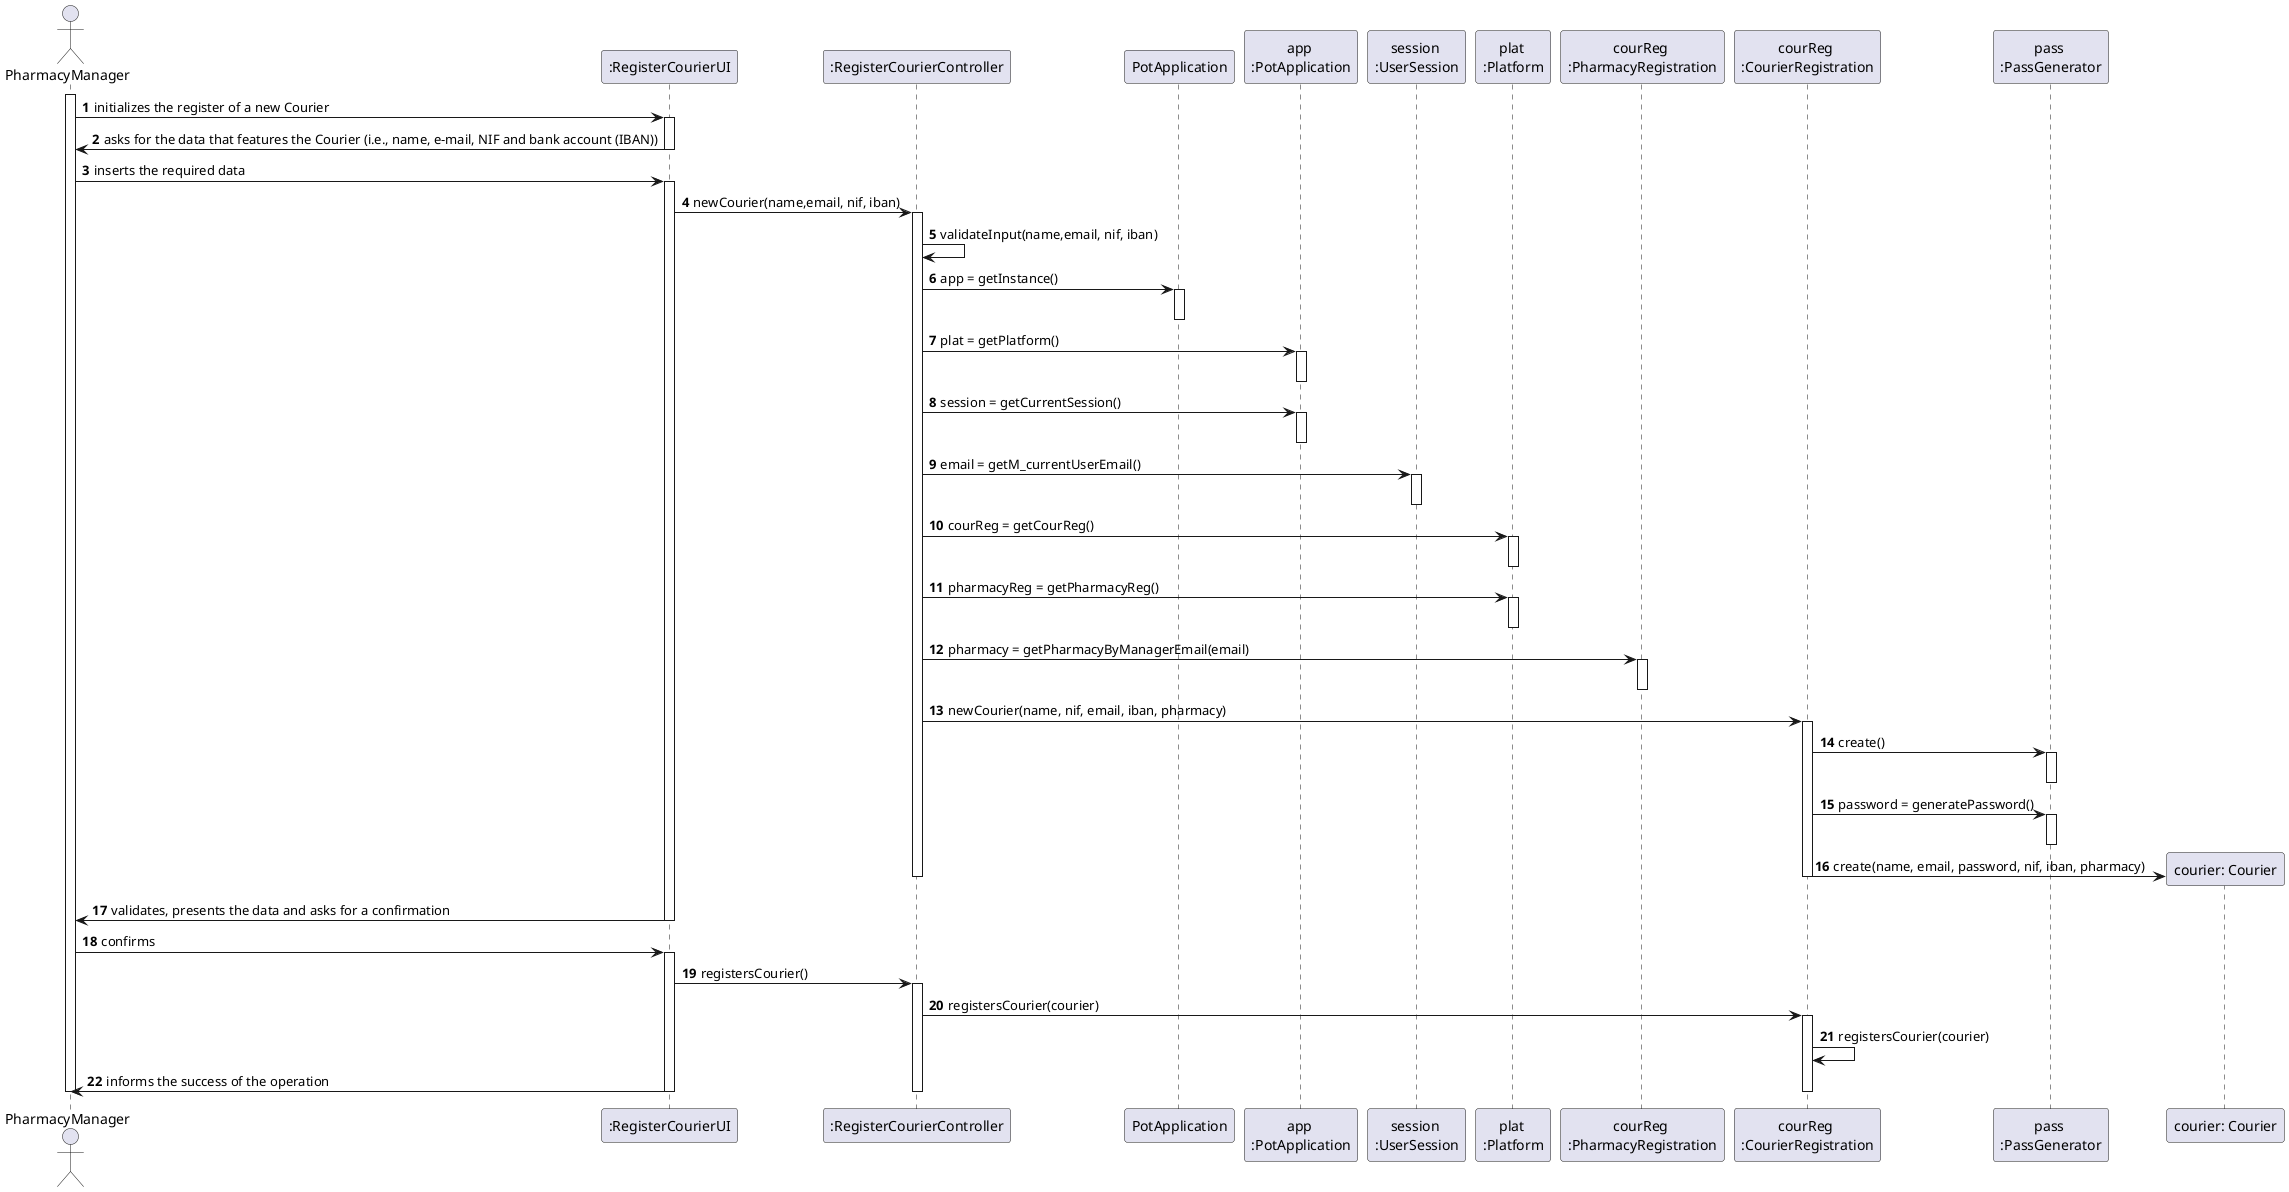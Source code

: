 @startuml
autonumber
actor "PharmacyManager" as ADMIN

participant ":RegisterCourierUI" as UI
participant ":RegisterCourierController" as CTRL
participant "PotApplication" as PA
participant "app \n:PotApplication" as APA
participant "session \n:UserSession" as US
participant "plat \n:Platform" as PLAT
participant "courReg \n:PharmacyRegistration" as PR
participant "courReg \n:CourierRegistration" as RF
participant "pass \n:PassGenerator" as PS
participant "courier: Courier" as CR



activate ADMIN

ADMIN -> UI : initializes the register of a new Courier
activate UI
UI -> ADMIN : asks for the data that features the Courier (i.e., name, e-mail, NIF and bank account (IBAN))
deactivate UI

ADMIN -> UI : inserts the required data
activate UI
UI -> CTRL : newCourier(name,email, nif, iban)
activate CTRL
CTRL -> CTRL : validateInput(name,email, nif, iban)
CTRL -> PA : app = getInstance()
activate PA
deactivate PA
CTRL -> APA : plat = getPlatform()
activate APA
deactivate APA
CTRL -> APA : session = getCurrentSession()
activate APA
deactivate APA
CTRL -> US : email = getM_currentUserEmail()
activate US
deactivate US
CTRL -> PLAT : courReg = getCourReg()
activate PLAT
deactivate PLAT
CTRL -> PLAT : pharmacyReg = getPharmacyReg()
activate PLAT
deactivate PLAT
CTRL -> PR : pharmacy = getPharmacyByManagerEmail(email)
activate PR
deactivate PR
CTRL -> RF : newCourier(name, nif, email, iban, pharmacy)
activate RF
RF -> PS : create()
activate PS
deactivate PS
RF -> PS : password = generatePassword()
activate PS
deactivate PS
RF -> CR ** : create(name, email, password, nif, iban, pharmacy)
deactivate RF
deactivate CTRL


UI -> ADMIN : validates, presents the data and asks for a confirmation
deactivate UI

ADMIN -> UI : confirms
activate UI
UI -> CTRL : registersCourier()
activate CTRL
CTRL -> RF : registersCourier(courier)
activate RF
RF -> RF : registersCourier(courier)
UI -> ADMIN : informs the success of the operation
deactivate RF
deactivate CTRL
deactivate UI

deactivate ADMIN

@enduml

